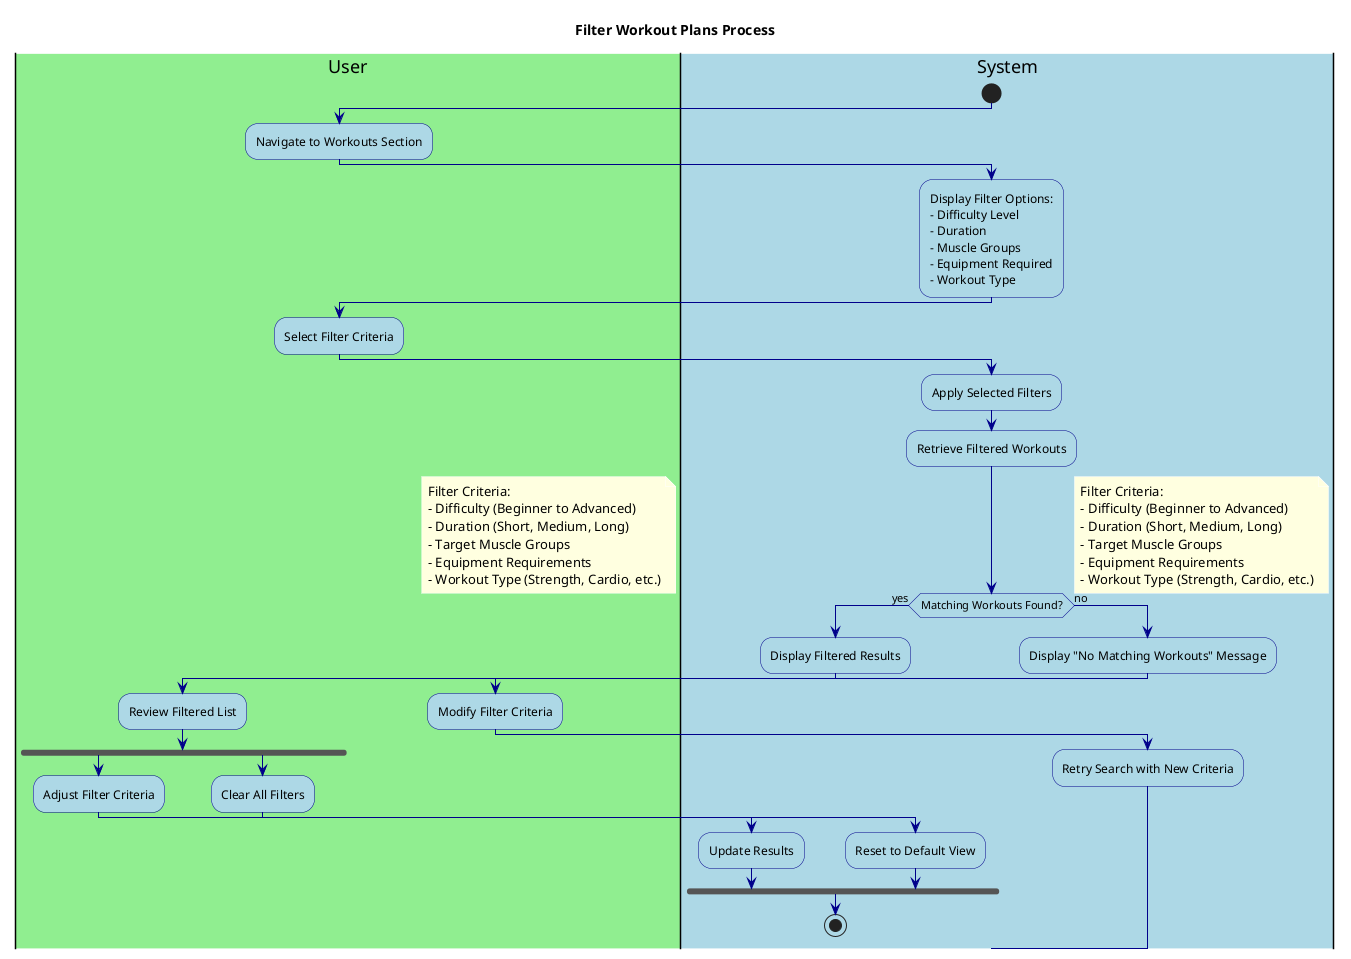 @startuml FilterWorkoutPlans

' Styling
skinparam backgroundColor white
skinparam activity {
    BackgroundColor LightBlue
    BorderColor DarkBlue
    FontColor Black
}
skinparam arrow {
    Color DarkBlue
    FontColor Black
}
skinparam note {
    BackgroundColor LightYellow
    BorderColor DarkYellow
    FontColor Black
}

title Filter Workout Plans Process

|#LightGreen|User|
|#LightBlue|System|

start

|User|
:Navigate to Workouts Section;

|System|
:Display Filter Options:
- Difficulty Level
- Duration
- Muscle Groups
- Equipment Required
- Workout Type;

|User|
:Select Filter Criteria;

|System|
:Apply Selected Filters;

:Retrieve Filtered Workouts;

if (Matching Workouts Found?) then (yes)
  :Display Filtered Results;
  
  |User|
  :Review Filtered List;
  
  fork
    |User|
    :Adjust Filter Criteria;
    
    |System|
    :Update Results;
  fork again
    |User|
    :Clear All Filters;
    
    |System|
    :Reset to Default View;
  end fork
  
  stop
else (no)
  :Display "No Matching Workouts" Message;
  
  |User|
  :Modify Filter Criteria;
  
  |System|
  :Retry Search with New Criteria;
endif

note right
  Filter Criteria:
  - Difficulty (Beginner to Advanced)
  - Duration (Short, Medium, Long)
  - Target Muscle Groups
  - Equipment Requirements
  - Workout Type (Strength, Cardio, etc.)
end note

@enduml 